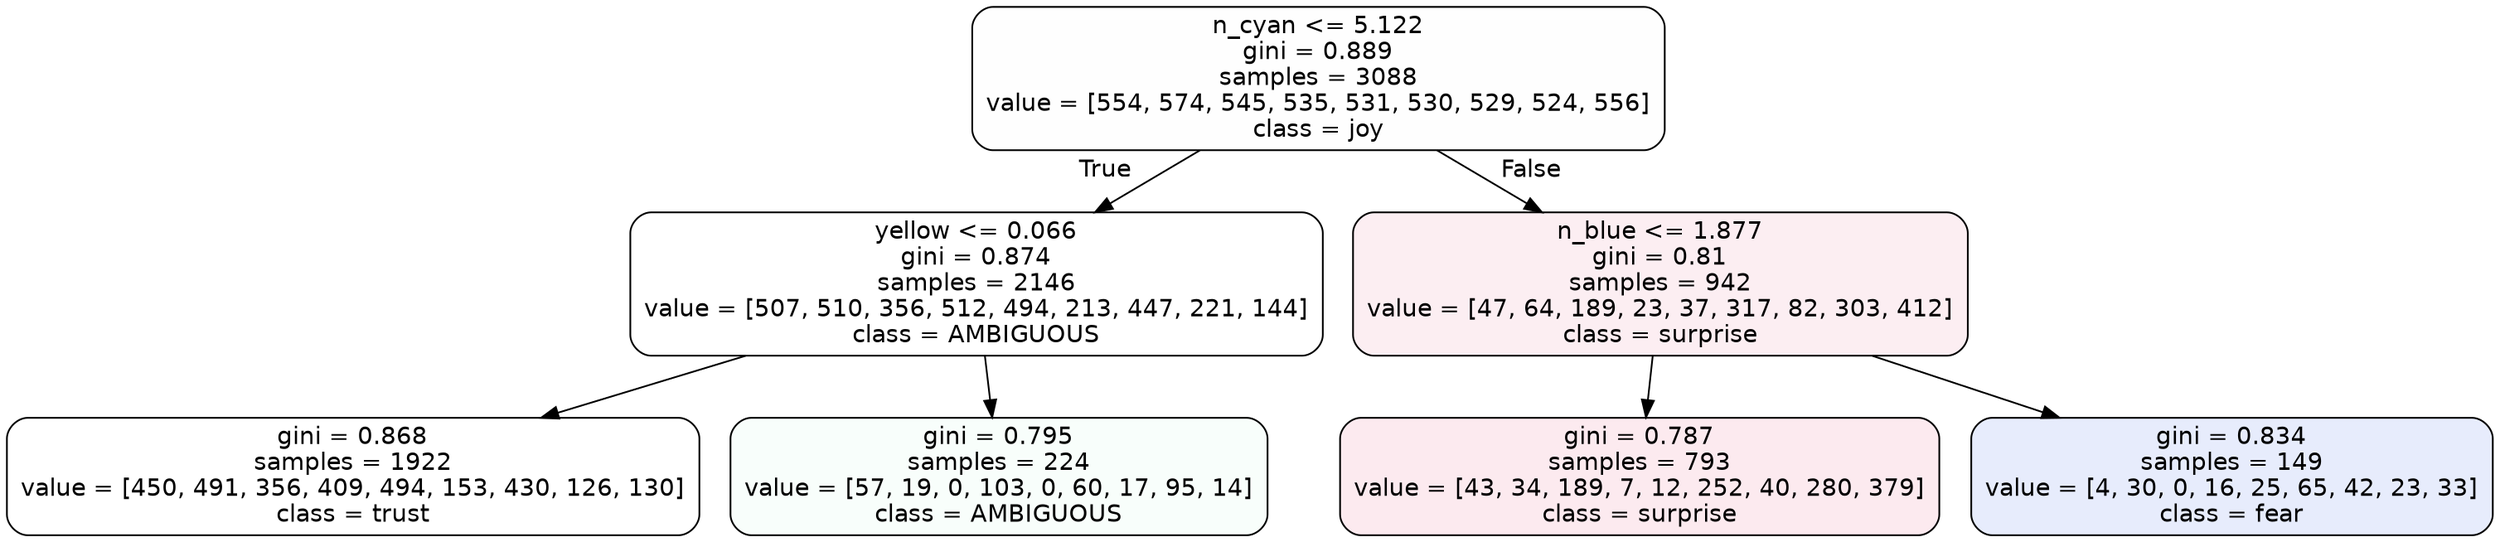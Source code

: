 digraph Tree {
node [shape=box, style="filled, rounded", color="black", fontname=helvetica] ;
edge [fontname=helvetica] ;
0 [label="n_cyan <= 5.122\ngini = 0.889\nsamples = 3088\nvalue = [554, 574, 545, 535, 531, 530, 529, 524, 556]\nclass = joy", fillcolor="#d7e53901"] ;
1 [label="yellow <= 0.066\ngini = 0.874\nsamples = 2146\nvalue = [507, 510, 356, 512, 494, 213, 447, 221, 144]\nclass = AMBIGUOUS", fillcolor="#39e58100"] ;
0 -> 1 [labeldistance=2.5, labelangle=45, headlabel="True"] ;
2 [label="gini = 0.868\nsamples = 1922\nvalue = [450, 491, 356, 409, 494, 153, 430, 126, 130]\nclass = trust", fillcolor="#39d7e500"] ;
1 -> 2 ;
3 [label="gini = 0.795\nsamples = 224\nvalue = [57, 19, 0, 103, 0, 60, 17, 95, 14]\nclass = AMBIGUOUS", fillcolor="#39e58108"] ;
1 -> 3 ;
4 [label="n_blue <= 1.877\ngini = 0.81\nsamples = 942\nvalue = [47, 64, 189, 23, 37, 317, 82, 303, 412]\nclass = surprise", fillcolor="#e5396415"] ;
0 -> 4 [labeldistance=2.5, labelangle=-45, headlabel="False"] ;
5 [label="gini = 0.787\nsamples = 793\nvalue = [43, 34, 189, 7, 12, 252, 40, 280, 379]\nclass = surprise", fillcolor="#e539641a"] ;
4 -> 5 ;
6 [label="gini = 0.834\nsamples = 149\nvalue = [4, 30, 0, 16, 25, 65, 42, 23, 33]\nclass = fear", fillcolor="#3964e51e"] ;
4 -> 6 ;
}